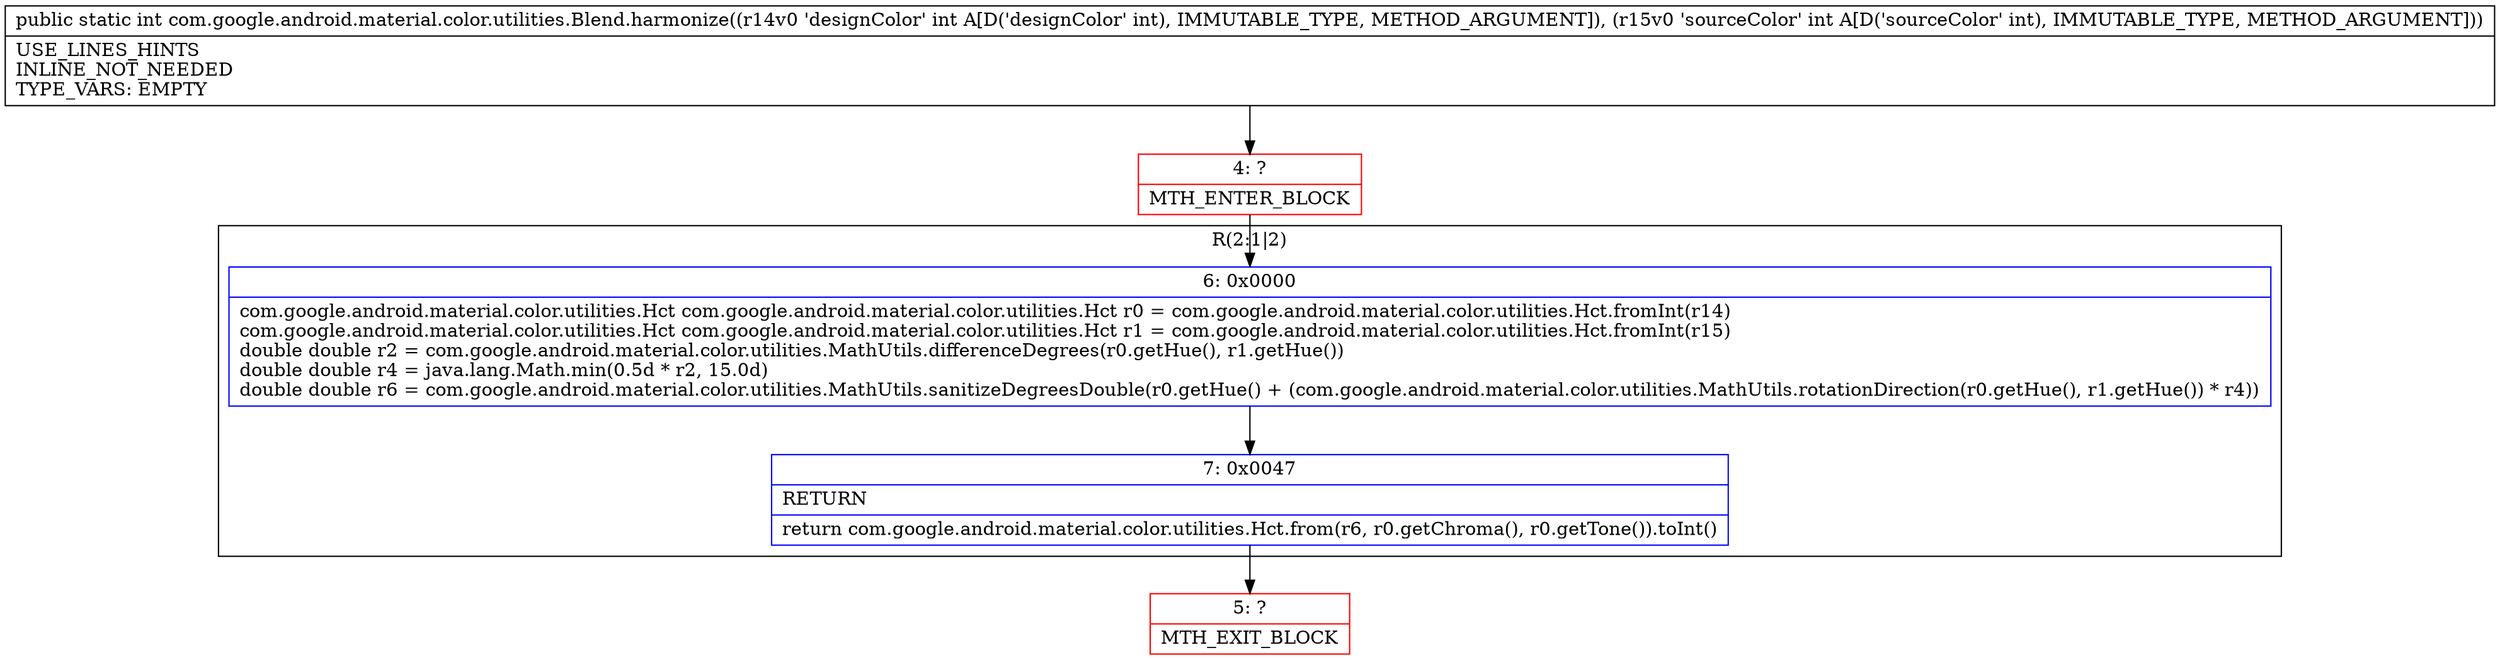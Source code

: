 digraph "CFG forcom.google.android.material.color.utilities.Blend.harmonize(II)I" {
subgraph cluster_Region_228345400 {
label = "R(2:1|2)";
node [shape=record,color=blue];
Node_6 [shape=record,label="{6\:\ 0x0000|com.google.android.material.color.utilities.Hct com.google.android.material.color.utilities.Hct r0 = com.google.android.material.color.utilities.Hct.fromInt(r14)\lcom.google.android.material.color.utilities.Hct com.google.android.material.color.utilities.Hct r1 = com.google.android.material.color.utilities.Hct.fromInt(r15)\ldouble double r2 = com.google.android.material.color.utilities.MathUtils.differenceDegrees(r0.getHue(), r1.getHue())\ldouble double r4 = java.lang.Math.min(0.5d * r2, 15.0d)\ldouble double r6 = com.google.android.material.color.utilities.MathUtils.sanitizeDegreesDouble(r0.getHue() + (com.google.android.material.color.utilities.MathUtils.rotationDirection(r0.getHue(), r1.getHue()) * r4))\l}"];
Node_7 [shape=record,label="{7\:\ 0x0047|RETURN\l|return com.google.android.material.color.utilities.Hct.from(r6, r0.getChroma(), r0.getTone()).toInt()\l}"];
}
Node_4 [shape=record,color=red,label="{4\:\ ?|MTH_ENTER_BLOCK\l}"];
Node_5 [shape=record,color=red,label="{5\:\ ?|MTH_EXIT_BLOCK\l}"];
MethodNode[shape=record,label="{public static int com.google.android.material.color.utilities.Blend.harmonize((r14v0 'designColor' int A[D('designColor' int), IMMUTABLE_TYPE, METHOD_ARGUMENT]), (r15v0 'sourceColor' int A[D('sourceColor' int), IMMUTABLE_TYPE, METHOD_ARGUMENT]))  | USE_LINES_HINTS\lINLINE_NOT_NEEDED\lTYPE_VARS: EMPTY\l}"];
MethodNode -> Node_4;Node_6 -> Node_7;
Node_7 -> Node_5;
Node_4 -> Node_6;
}

